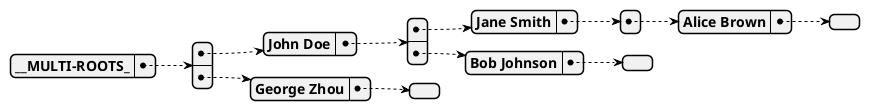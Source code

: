 @startjson
'https://plantuml.com/json-diagram

{
  "__MULTI-ROOTS_" : [ {
    "John Doe" : [ {
      "Jane Smith" : [ {
        "Alice Brown" : [ ]
      } ]
    }, {
      "Bob Johnson" : [ ]
    } ]
  }, {
    "George Zhou" : [ ]
  } ]
}


@endjson
